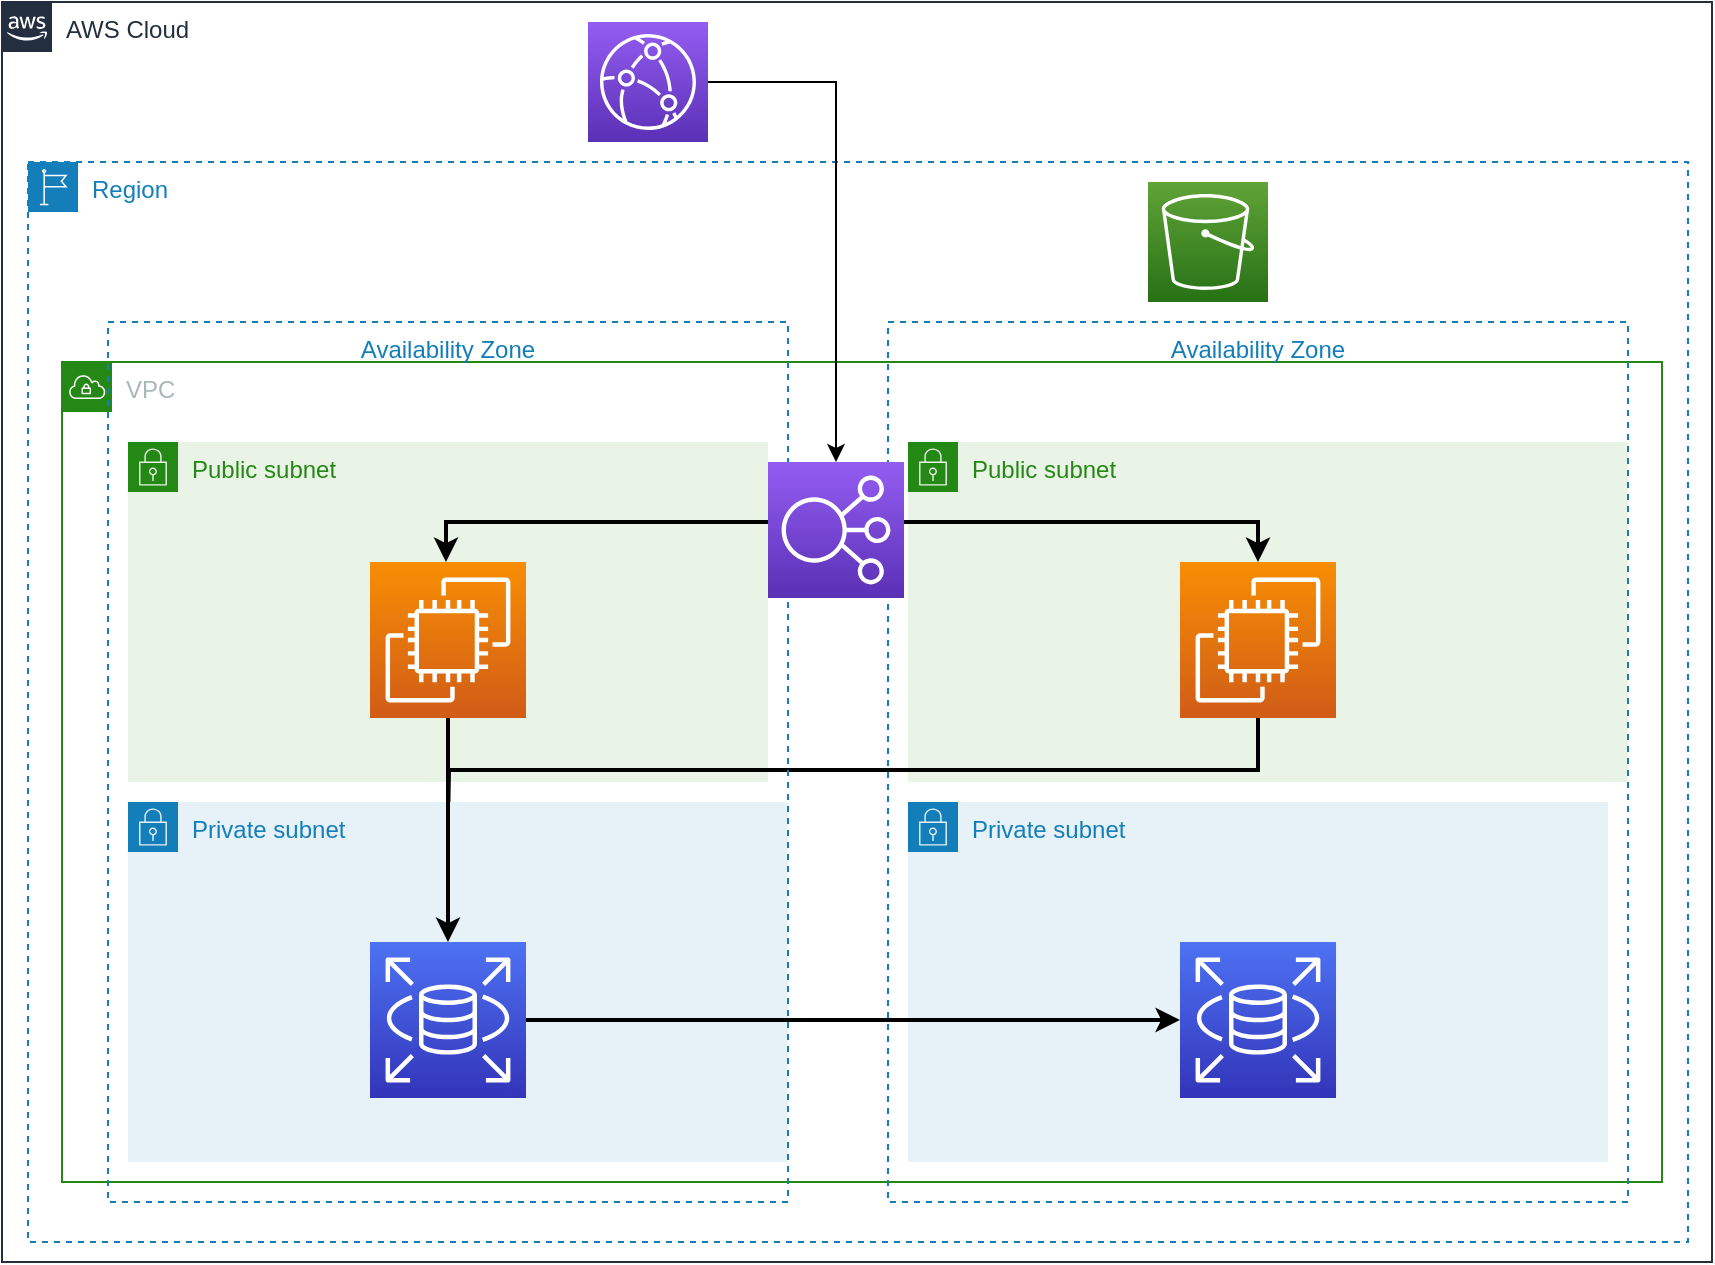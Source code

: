 <mxfile version="21.2.1" type="github">
  <diagram id="Ht1M8jgEwFfnCIfOTk4-" name="Page-1">
    <mxGraphModel dx="954" dy="623" grid="1" gridSize="10" guides="1" tooltips="1" connect="1" arrows="1" fold="1" page="1" pageScale="1" pageWidth="1169" pageHeight="827" math="0" shadow="0">
      <root>
        <mxCell id="0" />
        <mxCell id="1" parent="0" />
        <mxCell id="lfixauKkGy-INuzsR6zA-5" value="AWS Cloud" style="points=[[0,0],[0.25,0],[0.5,0],[0.75,0],[1,0],[1,0.25],[1,0.5],[1,0.75],[1,1],[0.75,1],[0.5,1],[0.25,1],[0,1],[0,0.75],[0,0.5],[0,0.25]];outlineConnect=0;gradientColor=none;html=1;whiteSpace=wrap;fontSize=12;fontStyle=0;container=1;pointerEvents=0;collapsible=0;recursiveResize=0;shape=mxgraph.aws4.group;grIcon=mxgraph.aws4.group_aws_cloud_alt;strokeColor=#232F3E;fillColor=none;verticalAlign=top;align=left;spacingLeft=30;fontColor=#232F3E;dashed=0;" parent="1" vertex="1">
          <mxGeometry x="157" y="170" width="855" height="630" as="geometry" />
        </mxCell>
        <mxCell id="lfixauKkGy-INuzsR6zA-6" value="VPC" style="points=[[0,0],[0.25,0],[0.5,0],[0.75,0],[1,0],[1,0.25],[1,0.5],[1,0.75],[1,1],[0.75,1],[0.5,1],[0.25,1],[0,1],[0,0.75],[0,0.5],[0,0.25]];outlineConnect=0;gradientColor=none;html=1;whiteSpace=wrap;fontSize=12;fontStyle=0;container=1;pointerEvents=0;collapsible=0;recursiveResize=0;shape=mxgraph.aws4.group;grIcon=mxgraph.aws4.group_vpc;strokeColor=#248814;fillColor=none;verticalAlign=top;align=left;spacingLeft=30;fontColor=#AAB7B8;dashed=0;" parent="lfixauKkGy-INuzsR6zA-5" vertex="1">
          <mxGeometry x="30" y="180" width="800" height="410" as="geometry" />
        </mxCell>
        <mxCell id="3CHzbOMfQXZz0pSVaDZx-15" value="" style="sketch=0;points=[[0,0,0],[0.25,0,0],[0.5,0,0],[0.75,0,0],[1,0,0],[0,1,0],[0.25,1,0],[0.5,1,0],[0.75,1,0],[1,1,0],[0,0.25,0],[0,0.5,0],[0,0.75,0],[1,0.25,0],[1,0.5,0],[1,0.75,0]];outlineConnect=0;fontColor=#232F3E;gradientColor=#945DF2;gradientDirection=north;fillColor=#5A30B5;strokeColor=#ffffff;dashed=0;verticalLabelPosition=bottom;verticalAlign=top;align=center;html=1;fontSize=12;fontStyle=0;aspect=fixed;shape=mxgraph.aws4.resourceIcon;resIcon=mxgraph.aws4.cloudfront;" vertex="1" parent="lfixauKkGy-INuzsR6zA-5">
          <mxGeometry x="293" y="10" width="60" height="60" as="geometry" />
        </mxCell>
        <mxCell id="lfixauKkGy-INuzsR6zA-7" value="Region" style="points=[[0,0],[0.25,0],[0.5,0],[0.75,0],[1,0],[1,0.25],[1,0.5],[1,0.75],[1,1],[0.75,1],[0.5,1],[0.25,1],[0,1],[0,0.75],[0,0.5],[0,0.25]];outlineConnect=0;gradientColor=none;html=1;whiteSpace=wrap;fontSize=12;fontStyle=0;container=1;pointerEvents=0;collapsible=0;recursiveResize=0;shape=mxgraph.aws4.group;grIcon=mxgraph.aws4.group_region;strokeColor=#147EBA;fillColor=none;verticalAlign=top;align=left;spacingLeft=30;fontColor=#147EBA;dashed=1;" parent="1" vertex="1">
          <mxGeometry x="170" y="250" width="830" height="540" as="geometry" />
        </mxCell>
        <mxCell id="lfixauKkGy-INuzsR6zA-10" value="Public subnet" style="points=[[0,0],[0.25,0],[0.5,0],[0.75,0],[1,0],[1,0.25],[1,0.5],[1,0.75],[1,1],[0.75,1],[0.5,1],[0.25,1],[0,1],[0,0.75],[0,0.5],[0,0.25]];outlineConnect=0;gradientColor=none;html=1;whiteSpace=wrap;fontSize=12;fontStyle=0;container=1;pointerEvents=0;collapsible=0;recursiveResize=0;shape=mxgraph.aws4.group;grIcon=mxgraph.aws4.group_security_group;grStroke=0;strokeColor=#248814;fillColor=#E9F3E6;verticalAlign=top;align=left;spacingLeft=30;fontColor=#248814;dashed=0;" parent="lfixauKkGy-INuzsR6zA-7" vertex="1">
          <mxGeometry x="50" y="140" width="320" height="170" as="geometry" />
        </mxCell>
        <mxCell id="lfixauKkGy-INuzsR6zA-14" value="Public subnet" style="points=[[0,0],[0.25,0],[0.5,0],[0.75,0],[1,0],[1,0.25],[1,0.5],[1,0.75],[1,1],[0.75,1],[0.5,1],[0.25,1],[0,1],[0,0.75],[0,0.5],[0,0.25]];outlineConnect=0;gradientColor=none;html=1;whiteSpace=wrap;fontSize=12;fontStyle=0;container=1;pointerEvents=0;collapsible=0;recursiveResize=0;shape=mxgraph.aws4.group;grIcon=mxgraph.aws4.group_security_group;grStroke=0;strokeColor=#248814;fillColor=#E9F3E6;verticalAlign=top;align=left;spacingLeft=30;fontColor=#248814;dashed=0;" parent="lfixauKkGy-INuzsR6zA-7" vertex="1">
          <mxGeometry x="440" y="140" width="360" height="170" as="geometry" />
        </mxCell>
        <mxCell id="lfixauKkGy-INuzsR6zA-9" value="Availability Zone" style="fillColor=none;strokeColor=#147EBA;dashed=1;verticalAlign=top;fontStyle=0;fontColor=#147EBA;whiteSpace=wrap;html=1;" parent="lfixauKkGy-INuzsR6zA-14" vertex="1">
          <mxGeometry x="-10" y="-60" width="370" height="440" as="geometry" />
        </mxCell>
        <mxCell id="3CHzbOMfQXZz0pSVaDZx-13" style="edgeStyle=orthogonalEdgeStyle;rounded=0;orthogonalLoop=1;jettySize=auto;html=1;exitX=0.5;exitY=1;exitDx=0;exitDy=0;exitPerimeter=0;strokeWidth=2;endArrow=none;endFill=0;" edge="1" parent="lfixauKkGy-INuzsR6zA-14" source="3CHzbOMfQXZz0pSVaDZx-2">
          <mxGeometry relative="1" as="geometry">
            <mxPoint x="-230" y="190" as="targetPoint" />
          </mxGeometry>
        </mxCell>
        <mxCell id="3CHzbOMfQXZz0pSVaDZx-2" value="" style="sketch=0;points=[[0,0,0],[0.25,0,0],[0.5,0,0],[0.75,0,0],[1,0,0],[0,1,0],[0.25,1,0],[0.5,1,0],[0.75,1,0],[1,1,0],[0,0.25,0],[0,0.5,0],[0,0.75,0],[1,0.25,0],[1,0.5,0],[1,0.75,0]];outlineConnect=0;fontColor=#232F3E;gradientColor=#F78E04;gradientDirection=north;fillColor=#D05C17;strokeColor=#ffffff;dashed=0;verticalLabelPosition=bottom;verticalAlign=top;align=center;html=1;fontSize=12;fontStyle=0;aspect=fixed;shape=mxgraph.aws4.resourceIcon;resIcon=mxgraph.aws4.ec2;" vertex="1" parent="lfixauKkGy-INuzsR6zA-14">
          <mxGeometry x="136" y="60" width="78" height="78" as="geometry" />
        </mxCell>
        <mxCell id="lfixauKkGy-INuzsR6zA-15" value="Private subnet" style="points=[[0,0],[0.25,0],[0.5,0],[0.75,0],[1,0],[1,0.25],[1,0.5],[1,0.75],[1,1],[0.75,1],[0.5,1],[0.25,1],[0,1],[0,0.75],[0,0.5],[0,0.25]];outlineConnect=0;gradientColor=none;html=1;whiteSpace=wrap;fontSize=12;fontStyle=0;container=1;pointerEvents=0;collapsible=0;recursiveResize=0;shape=mxgraph.aws4.group;grIcon=mxgraph.aws4.group_security_group;grStroke=0;strokeColor=#147EBA;fillColor=#E6F2F8;verticalAlign=top;align=left;spacingLeft=30;fontColor=#147EBA;dashed=0;" parent="lfixauKkGy-INuzsR6zA-7" vertex="1">
          <mxGeometry x="50" y="320" width="330" height="180" as="geometry" />
        </mxCell>
        <mxCell id="lfixauKkGy-INuzsR6zA-8" value="Availability Zone" style="fillColor=none;strokeColor=#147EBA;dashed=1;verticalAlign=top;fontStyle=0;fontColor=#147EBA;whiteSpace=wrap;html=1;" parent="lfixauKkGy-INuzsR6zA-15" vertex="1">
          <mxGeometry x="-10" y="-240" width="340" height="440" as="geometry" />
        </mxCell>
        <mxCell id="3CHzbOMfQXZz0pSVaDZx-7" value="" style="sketch=0;points=[[0,0,0],[0.25,0,0],[0.5,0,0],[0.75,0,0],[1,0,0],[0,1,0],[0.25,1,0],[0.5,1,0],[0.75,1,0],[1,1,0],[0,0.25,0],[0,0.5,0],[0,0.75,0],[1,0.25,0],[1,0.5,0],[1,0.75,0]];outlineConnect=0;fontColor=#232F3E;gradientColor=#4D72F3;gradientDirection=north;fillColor=#3334B9;strokeColor=#ffffff;dashed=0;verticalLabelPosition=bottom;verticalAlign=top;align=center;html=1;fontSize=12;fontStyle=0;aspect=fixed;shape=mxgraph.aws4.resourceIcon;resIcon=mxgraph.aws4.rds;" vertex="1" parent="lfixauKkGy-INuzsR6zA-15">
          <mxGeometry x="121" y="70" width="78" height="78" as="geometry" />
        </mxCell>
        <mxCell id="3CHzbOMfQXZz0pSVaDZx-1" value="" style="sketch=0;points=[[0,0,0],[0.25,0,0],[0.5,0,0],[0.75,0,0],[1,0,0],[0,1,0],[0.25,1,0],[0.5,1,0],[0.75,1,0],[1,1,0],[0,0.25,0],[0,0.5,0],[0,0.75,0],[1,0.25,0],[1,0.5,0],[1,0.75,0]];outlineConnect=0;fontColor=#232F3E;gradientColor=#F78E04;gradientDirection=north;fillColor=#D05C17;strokeColor=#ffffff;dashed=0;verticalLabelPosition=bottom;verticalAlign=top;align=center;html=1;fontSize=12;fontStyle=0;aspect=fixed;shape=mxgraph.aws4.resourceIcon;resIcon=mxgraph.aws4.ec2;" vertex="1" parent="lfixauKkGy-INuzsR6zA-15">
          <mxGeometry x="121" y="-120" width="78" height="78" as="geometry" />
        </mxCell>
        <mxCell id="3CHzbOMfQXZz0pSVaDZx-9" style="edgeStyle=orthogonalEdgeStyle;rounded=0;orthogonalLoop=1;jettySize=auto;html=1;exitX=0.5;exitY=1;exitDx=0;exitDy=0;exitPerimeter=0;entryX=0.5;entryY=0;entryDx=0;entryDy=0;entryPerimeter=0;strokeWidth=2;" edge="1" parent="lfixauKkGy-INuzsR6zA-15" source="3CHzbOMfQXZz0pSVaDZx-1" target="3CHzbOMfQXZz0pSVaDZx-7">
          <mxGeometry relative="1" as="geometry" />
        </mxCell>
        <mxCell id="lfixauKkGy-INuzsR6zA-16" value="Private subnet" style="points=[[0,0],[0.25,0],[0.5,0],[0.75,0],[1,0],[1,0.25],[1,0.5],[1,0.75],[1,1],[0.75,1],[0.5,1],[0.25,1],[0,1],[0,0.75],[0,0.5],[0,0.25]];outlineConnect=0;gradientColor=none;html=1;whiteSpace=wrap;fontSize=12;fontStyle=0;container=1;pointerEvents=0;collapsible=0;recursiveResize=0;shape=mxgraph.aws4.group;grIcon=mxgraph.aws4.group_security_group;grStroke=0;strokeColor=#147EBA;fillColor=#E6F2F8;verticalAlign=top;align=left;spacingLeft=30;fontColor=#147EBA;dashed=0;" parent="lfixauKkGy-INuzsR6zA-7" vertex="1">
          <mxGeometry x="440" y="320" width="350" height="180" as="geometry" />
        </mxCell>
        <mxCell id="3CHzbOMfQXZz0pSVaDZx-8" value="" style="sketch=0;points=[[0,0,0],[0.25,0,0],[0.5,0,0],[0.75,0,0],[1,0,0],[0,1,0],[0.25,1,0],[0.5,1,0],[0.75,1,0],[1,1,0],[0,0.25,0],[0,0.5,0],[0,0.75,0],[1,0.25,0],[1,0.5,0],[1,0.75,0]];outlineConnect=0;fontColor=#232F3E;gradientColor=#4D72F3;gradientDirection=north;fillColor=#3334B9;strokeColor=#ffffff;dashed=0;verticalLabelPosition=bottom;verticalAlign=top;align=center;html=1;fontSize=12;fontStyle=0;aspect=fixed;shape=mxgraph.aws4.resourceIcon;resIcon=mxgraph.aws4.rds;" vertex="1" parent="lfixauKkGy-INuzsR6zA-16">
          <mxGeometry x="136" y="70" width="78" height="78" as="geometry" />
        </mxCell>
        <mxCell id="3CHzbOMfQXZz0pSVaDZx-4" style="edgeStyle=orthogonalEdgeStyle;orthogonalLoop=1;jettySize=auto;html=1;exitX=0.5;exitY=1;exitDx=0;exitDy=0;exitPerimeter=0;rounded=0;strokeWidth=2;" edge="1" parent="lfixauKkGy-INuzsR6zA-7" source="lfixauKkGy-INuzsR6zA-17" target="3CHzbOMfQXZz0pSVaDZx-1">
          <mxGeometry relative="1" as="geometry">
            <Array as="points">
              <mxPoint x="404" y="180" />
              <mxPoint x="209" y="180" />
            </Array>
          </mxGeometry>
        </mxCell>
        <mxCell id="3CHzbOMfQXZz0pSVaDZx-5" style="edgeStyle=orthogonalEdgeStyle;rounded=0;orthogonalLoop=1;jettySize=auto;html=1;exitX=0.5;exitY=1;exitDx=0;exitDy=0;exitPerimeter=0;entryX=0.5;entryY=0;entryDx=0;entryDy=0;entryPerimeter=0;strokeWidth=2;" edge="1" parent="lfixauKkGy-INuzsR6zA-7" source="lfixauKkGy-INuzsR6zA-17" target="3CHzbOMfQXZz0pSVaDZx-2">
          <mxGeometry relative="1" as="geometry">
            <Array as="points">
              <mxPoint x="404" y="180" />
              <mxPoint x="615" y="180" />
            </Array>
          </mxGeometry>
        </mxCell>
        <mxCell id="lfixauKkGy-INuzsR6zA-17" value="" style="sketch=0;points=[[0,0,0],[0.25,0,0],[0.5,0,0],[0.75,0,0],[1,0,0],[0,1,0],[0.25,1,0],[0.5,1,0],[0.75,1,0],[1,1,0],[0,0.25,0],[0,0.5,0],[0,0.75,0],[1,0.25,0],[1,0.5,0],[1,0.75,0]];outlineConnect=0;fontColor=#232F3E;gradientColor=#945DF2;gradientDirection=north;fillColor=#5A30B5;strokeColor=#ffffff;dashed=0;verticalLabelPosition=bottom;verticalAlign=top;align=center;html=1;fontSize=12;fontStyle=0;aspect=fixed;shape=mxgraph.aws4.resourceIcon;resIcon=mxgraph.aws4.elastic_load_balancing;" parent="lfixauKkGy-INuzsR6zA-7" vertex="1">
          <mxGeometry x="370" y="150" width="68" height="68" as="geometry" />
        </mxCell>
        <mxCell id="3CHzbOMfQXZz0pSVaDZx-11" style="edgeStyle=orthogonalEdgeStyle;rounded=0;orthogonalLoop=1;jettySize=auto;html=1;exitX=1;exitY=0.5;exitDx=0;exitDy=0;exitPerimeter=0;entryX=0;entryY=0.5;entryDx=0;entryDy=0;entryPerimeter=0;strokeWidth=2;" edge="1" parent="lfixauKkGy-INuzsR6zA-7" source="3CHzbOMfQXZz0pSVaDZx-7" target="3CHzbOMfQXZz0pSVaDZx-8">
          <mxGeometry relative="1" as="geometry" />
        </mxCell>
        <mxCell id="3CHzbOMfQXZz0pSVaDZx-16" value="" style="sketch=0;points=[[0,0,0],[0.25,0,0],[0.5,0,0],[0.75,0,0],[1,0,0],[0,1,0],[0.25,1,0],[0.5,1,0],[0.75,1,0],[1,1,0],[0,0.25,0],[0,0.5,0],[0,0.75,0],[1,0.25,0],[1,0.5,0],[1,0.75,0]];outlineConnect=0;fontColor=#232F3E;gradientColor=#60A337;gradientDirection=north;fillColor=#277116;strokeColor=#ffffff;dashed=0;verticalLabelPosition=bottom;verticalAlign=top;align=center;html=1;fontSize=12;fontStyle=0;aspect=fixed;shape=mxgraph.aws4.resourceIcon;resIcon=mxgraph.aws4.s3;" vertex="1" parent="lfixauKkGy-INuzsR6zA-7">
          <mxGeometry x="560" y="10" width="60" height="60" as="geometry" />
        </mxCell>
        <mxCell id="3CHzbOMfQXZz0pSVaDZx-17" style="edgeStyle=orthogonalEdgeStyle;rounded=0;orthogonalLoop=1;jettySize=auto;html=1;exitX=1;exitY=0.5;exitDx=0;exitDy=0;exitPerimeter=0;entryX=0.5;entryY=0;entryDx=0;entryDy=0;entryPerimeter=0;" edge="1" parent="1" source="3CHzbOMfQXZz0pSVaDZx-15" target="lfixauKkGy-INuzsR6zA-17">
          <mxGeometry relative="1" as="geometry" />
        </mxCell>
      </root>
    </mxGraphModel>
  </diagram>
</mxfile>
